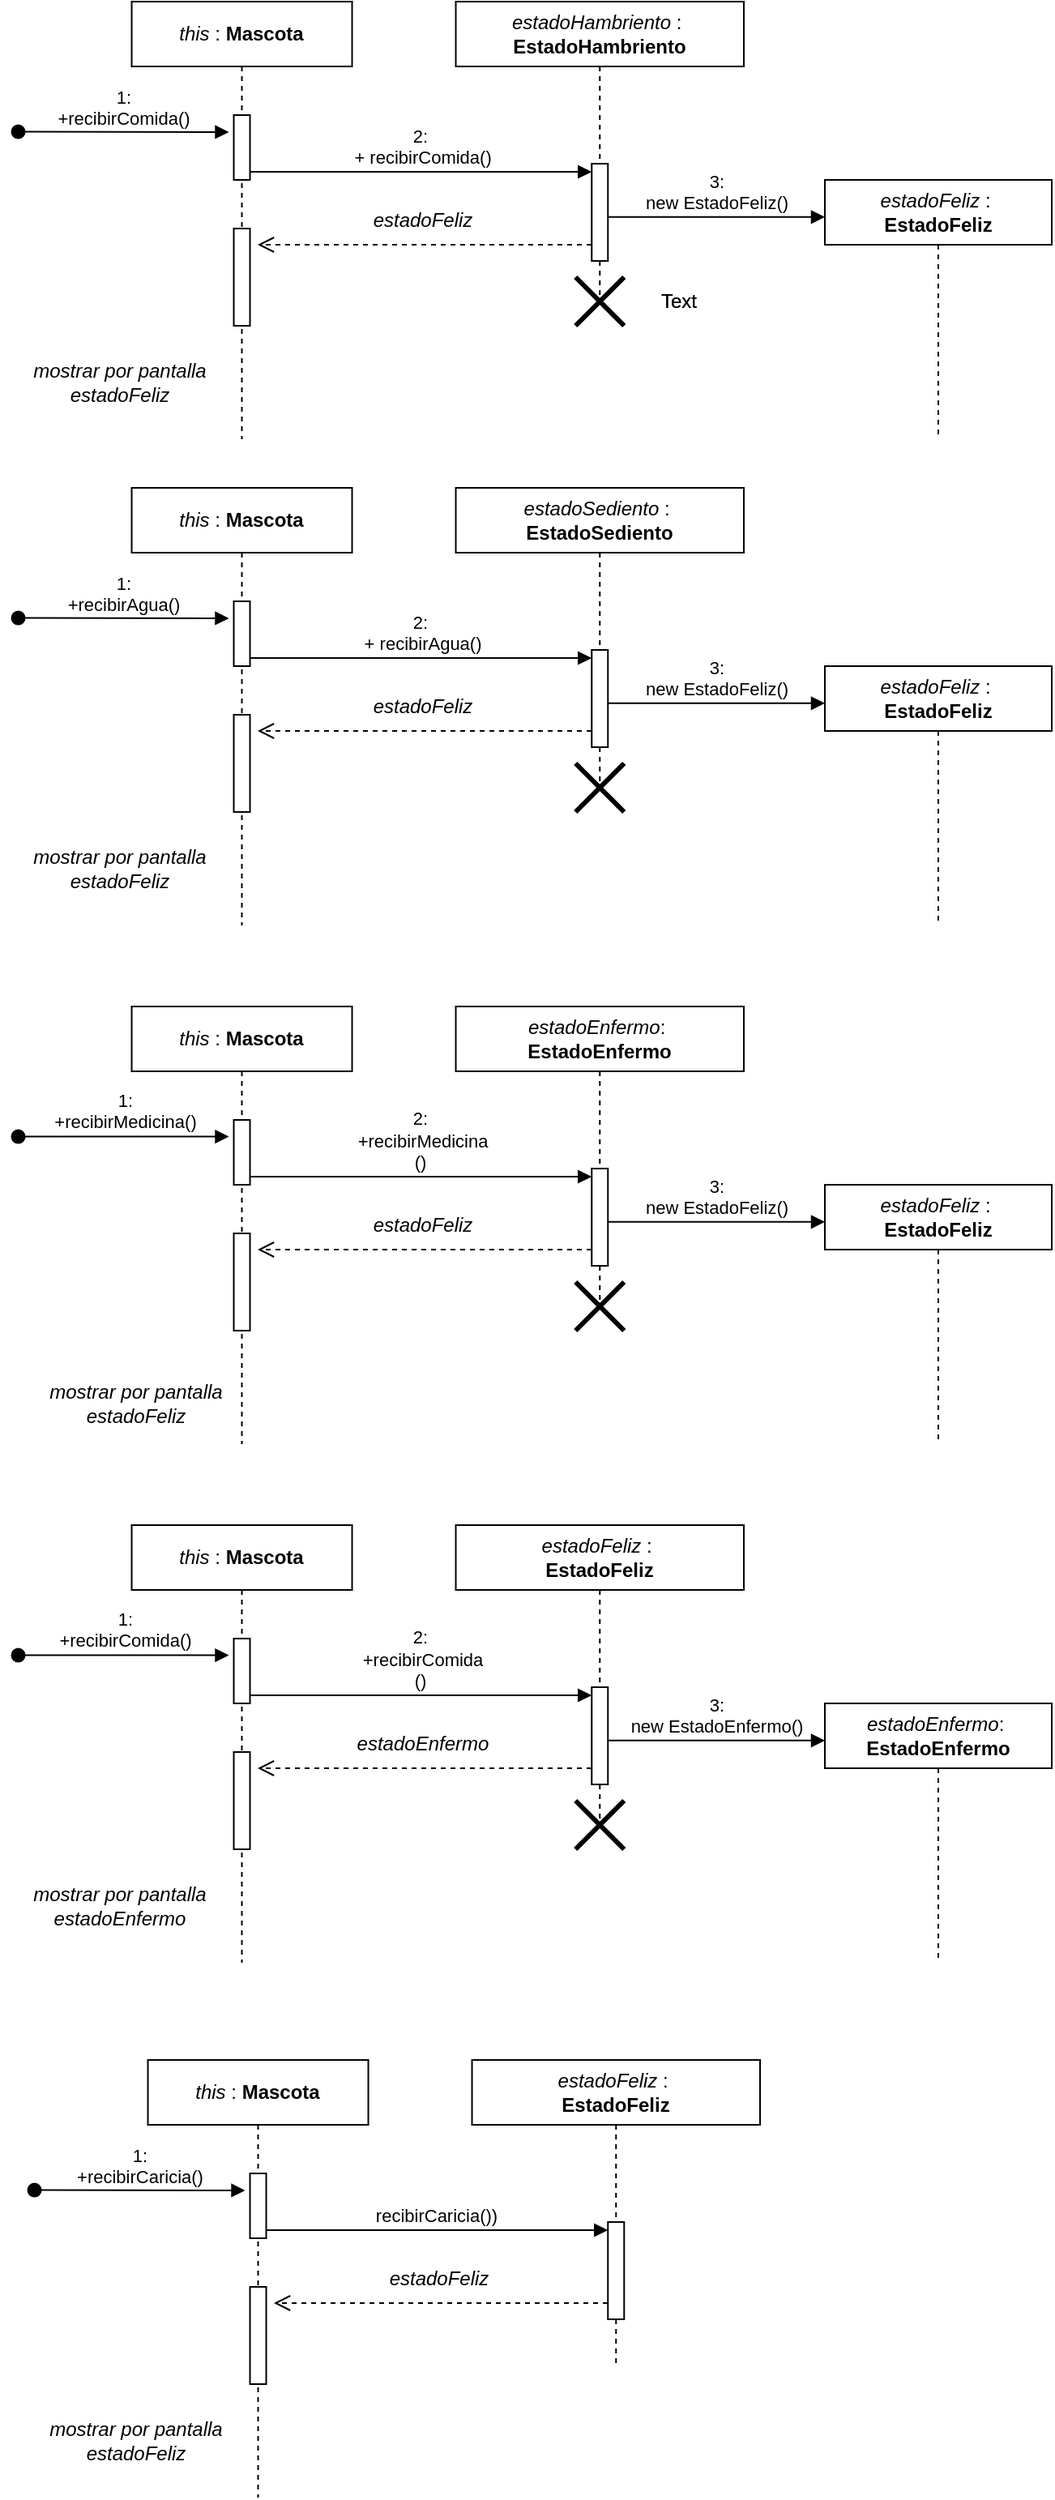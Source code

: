 <mxfile version="22.1.3" type="google">
  <diagram name="Página-1" id="zJc5hzAkgvO5rgfo7cWq">
    <mxGraphModel grid="1" page="1" gridSize="10" guides="1" tooltips="1" connect="1" arrows="1" fold="1" pageScale="1" pageWidth="827" pageHeight="1169" math="0" shadow="0">
      <root>
        <mxCell id="0" />
        <mxCell id="1" parent="0" />
        <mxCell id="Zt3mCWF-h2V0yo3Kd6dN-1" value="&lt;i&gt;this&lt;/i&gt; : &lt;b&gt;Mascota&lt;/b&gt;" style="shape=umlLifeline;perimeter=lifelinePerimeter;whiteSpace=wrap;html=1;container=0;dropTarget=0;collapsible=0;recursiveResize=0;outlineConnect=0;portConstraint=eastwest;newEdgeStyle={&quot;edgeStyle&quot;:&quot;elbowEdgeStyle&quot;,&quot;elbow&quot;:&quot;vertical&quot;,&quot;curved&quot;:0,&quot;rounded&quot;:0};" vertex="1" parent="1">
          <mxGeometry x="132.26" y="-1070" width="136" height="270" as="geometry" />
        </mxCell>
        <mxCell id="Zt3mCWF-h2V0yo3Kd6dN-2" value="" style="html=1;points=[];perimeter=orthogonalPerimeter;outlineConnect=0;targetShapes=umlLifeline;portConstraint=eastwest;newEdgeStyle={&quot;edgeStyle&quot;:&quot;elbowEdgeStyle&quot;,&quot;elbow&quot;:&quot;vertical&quot;,&quot;curved&quot;:0,&quot;rounded&quot;:0};" vertex="1" parent="Zt3mCWF-h2V0yo3Kd6dN-1">
          <mxGeometry x="63" y="70" width="10" height="40" as="geometry" />
        </mxCell>
        <mxCell id="Zt3mCWF-h2V0yo3Kd6dN-3" value="" style="html=1;points=[];perimeter=orthogonalPerimeter;outlineConnect=0;targetShapes=umlLifeline;portConstraint=eastwest;newEdgeStyle={&quot;edgeStyle&quot;:&quot;elbowEdgeStyle&quot;,&quot;elbow&quot;:&quot;vertical&quot;,&quot;curved&quot;:0,&quot;rounded&quot;:0};" vertex="1" parent="Zt3mCWF-h2V0yo3Kd6dN-1">
          <mxGeometry x="63" y="140" width="10" height="60" as="geometry" />
        </mxCell>
        <mxCell id="Zt3mCWF-h2V0yo3Kd6dN-4" value="&lt;i style=&quot;border-color: var(--border-color);&quot;&gt;estadoHambriento&lt;/i&gt;&amp;nbsp;:&amp;nbsp;&lt;br&gt;&lt;b style=&quot;border-color: var(--border-color);&quot;&gt;EstadoHambriento&lt;/b&gt;" style="shape=umlLifeline;perimeter=lifelinePerimeter;whiteSpace=wrap;html=1;container=0;dropTarget=0;collapsible=0;recursiveResize=0;outlineConnect=0;portConstraint=eastwest;newEdgeStyle={&quot;edgeStyle&quot;:&quot;elbowEdgeStyle&quot;,&quot;elbow&quot;:&quot;vertical&quot;,&quot;curved&quot;:0,&quot;rounded&quot;:0};" vertex="1" parent="1">
          <mxGeometry x="332.26" y="-1070" width="177.74" height="190" as="geometry" />
        </mxCell>
        <mxCell id="Zt3mCWF-h2V0yo3Kd6dN-5" value="" style="html=1;points=[];perimeter=orthogonalPerimeter;outlineConnect=0;targetShapes=umlLifeline;portConstraint=eastwest;newEdgeStyle={&quot;edgeStyle&quot;:&quot;elbowEdgeStyle&quot;,&quot;elbow&quot;:&quot;vertical&quot;,&quot;curved&quot;:0,&quot;rounded&quot;:0};" vertex="1" parent="Zt3mCWF-h2V0yo3Kd6dN-4">
          <mxGeometry x="83.87" y="100" width="10" height="60" as="geometry" />
        </mxCell>
        <mxCell id="Zt3mCWF-h2V0yo3Kd6dN-6" value="" style="shape=umlDestroy;whiteSpace=wrap;html=1;strokeWidth=3;targetShapes=umlLifeline;" vertex="1" parent="Zt3mCWF-h2V0yo3Kd6dN-4">
          <mxGeometry x="73.87" y="170" width="30" height="30" as="geometry" />
        </mxCell>
        <mxCell id="Zt3mCWF-h2V0yo3Kd6dN-7" value="2:&lt;br&gt;&amp;nbsp;+ recibirComida()" style="html=1;verticalAlign=bottom;endArrow=block;edgeStyle=elbowEdgeStyle;elbow=horizontal;curved=0;rounded=0;" edge="1" parent="1" target="Zt3mCWF-h2V0yo3Kd6dN-5">
          <mxGeometry x="-0.007" relative="1" as="geometry">
            <mxPoint x="205.26" y="-965" as="sourcePoint" />
            <Array as="points">
              <mxPoint x="310" y="-965" />
            </Array>
            <mxPoint x="384.54" y="-964.97" as="targetPoint" />
            <mxPoint as="offset" />
          </mxGeometry>
        </mxCell>
        <mxCell id="Zt3mCWF-h2V0yo3Kd6dN-8" value="1:&lt;br&gt;+recibirComida()" style="html=1;verticalAlign=bottom;startArrow=oval;startFill=1;endArrow=block;startSize=8;edgeStyle=elbowEdgeStyle;elbow=vertical;curved=0;rounded=0;" edge="1" parent="1">
          <mxGeometry width="60" relative="1" as="geometry">
            <mxPoint x="62.26" y="-989.724" as="sourcePoint" />
            <mxPoint x="192.26" y="-989.69" as="targetPoint" />
          </mxGeometry>
        </mxCell>
        <mxCell id="Zt3mCWF-h2V0yo3Kd6dN-9" value="" style="html=1;verticalAlign=bottom;endArrow=open;dashed=1;endSize=8;edgeStyle=elbowEdgeStyle;elbow=vertical;curved=0;rounded=0;exitX=0.473;exitY=0.574;exitDx=0;exitDy=0;exitPerimeter=0;" edge="1" parent="1">
          <mxGeometry x="-0.003" relative="1" as="geometry">
            <mxPoint x="416.001" y="-919.94" as="sourcePoint" />
            <mxPoint x="210" y="-920" as="targetPoint" />
            <mxPoint as="offset" />
            <Array as="points" />
          </mxGeometry>
        </mxCell>
        <mxCell id="Zt3mCWF-h2V0yo3Kd6dN-11" value="&lt;i style=&quot;border-color: var(--border-color);&quot;&gt;estadoFeliz&lt;/i&gt;" style="text;html=1;strokeColor=none;fillColor=none;align=center;verticalAlign=middle;whiteSpace=wrap;rounded=0;" vertex="1" parent="1">
          <mxGeometry x="267" y="-950" width="90" height="30" as="geometry" />
        </mxCell>
        <mxCell id="Zt3mCWF-h2V0yo3Kd6dN-12" value="&lt;i style=&quot;border-color: var(--border-color);&quot;&gt;estadoFeliz&lt;/i&gt;&amp;nbsp;:&amp;nbsp;&lt;br&gt;&lt;b style=&quot;border-color: var(--border-color);&quot;&gt;EstadoFeliz&lt;/b&gt;" style="shape=umlLifeline;perimeter=lifelinePerimeter;whiteSpace=wrap;html=1;container=1;dropTarget=0;collapsible=0;recursiveResize=0;outlineConnect=0;portConstraint=eastwest;newEdgeStyle={&quot;curved&quot;:0,&quot;rounded&quot;:0};" vertex="1" parent="1">
          <mxGeometry x="560" y="-960" width="140" height="160" as="geometry" />
        </mxCell>
        <mxCell id="Zt3mCWF-h2V0yo3Kd6dN-13" value="3:&lt;br&gt;new EstadoFeliz()" style="html=1;verticalAlign=bottom;startArrow=none;startFill=0;endArrow=block;curved=0;rounded=0;entryX=0;entryY=0.143;entryDx=0;entryDy=0;entryPerimeter=0;strokeColor=default;" edge="1" parent="1" source="Zt3mCWF-h2V0yo3Kd6dN-5" target="Zt3mCWF-h2V0yo3Kd6dN-12">
          <mxGeometry x="-0.001" width="60" relative="1" as="geometry">
            <mxPoint x="430" y="-940" as="sourcePoint" />
            <mxPoint x="550" y="-940" as="targetPoint" />
            <mxPoint as="offset" />
          </mxGeometry>
        </mxCell>
        <mxCell id="Zt3mCWF-h2V0yo3Kd6dN-15" value="&lt;i&gt;this&lt;/i&gt; : &lt;b&gt;Mascota&lt;/b&gt;" style="shape=umlLifeline;perimeter=lifelinePerimeter;whiteSpace=wrap;html=1;container=0;dropTarget=0;collapsible=0;recursiveResize=0;outlineConnect=0;portConstraint=eastwest;newEdgeStyle={&quot;edgeStyle&quot;:&quot;elbowEdgeStyle&quot;,&quot;elbow&quot;:&quot;vertical&quot;,&quot;curved&quot;:0,&quot;rounded&quot;:0};" vertex="1" parent="1">
          <mxGeometry x="132.26" y="-770" width="136" height="270" as="geometry" />
        </mxCell>
        <mxCell id="Zt3mCWF-h2V0yo3Kd6dN-16" value="" style="html=1;points=[];perimeter=orthogonalPerimeter;outlineConnect=0;targetShapes=umlLifeline;portConstraint=eastwest;newEdgeStyle={&quot;edgeStyle&quot;:&quot;elbowEdgeStyle&quot;,&quot;elbow&quot;:&quot;vertical&quot;,&quot;curved&quot;:0,&quot;rounded&quot;:0};" vertex="1" parent="Zt3mCWF-h2V0yo3Kd6dN-15">
          <mxGeometry x="63" y="70" width="10" height="40" as="geometry" />
        </mxCell>
        <mxCell id="Zt3mCWF-h2V0yo3Kd6dN-17" value="" style="html=1;points=[];perimeter=orthogonalPerimeter;outlineConnect=0;targetShapes=umlLifeline;portConstraint=eastwest;newEdgeStyle={&quot;edgeStyle&quot;:&quot;elbowEdgeStyle&quot;,&quot;elbow&quot;:&quot;vertical&quot;,&quot;curved&quot;:0,&quot;rounded&quot;:0};" vertex="1" parent="Zt3mCWF-h2V0yo3Kd6dN-15">
          <mxGeometry x="63" y="140" width="10" height="60" as="geometry" />
        </mxCell>
        <mxCell id="Zt3mCWF-h2V0yo3Kd6dN-18" value="&lt;i style=&quot;border-color: var(--border-color);&quot;&gt;estadoSediento&lt;/i&gt;&amp;nbsp;:&amp;nbsp;&lt;br&gt;&lt;b style=&quot;border-color: var(--border-color);&quot;&gt;EstadoSediento&lt;/b&gt;" style="shape=umlLifeline;perimeter=lifelinePerimeter;whiteSpace=wrap;html=1;container=0;dropTarget=0;collapsible=0;recursiveResize=0;outlineConnect=0;portConstraint=eastwest;newEdgeStyle={&quot;edgeStyle&quot;:&quot;elbowEdgeStyle&quot;,&quot;elbow&quot;:&quot;vertical&quot;,&quot;curved&quot;:0,&quot;rounded&quot;:0};" vertex="1" parent="1">
          <mxGeometry x="332.26" y="-770" width="177.74" height="190" as="geometry" />
        </mxCell>
        <mxCell id="Zt3mCWF-h2V0yo3Kd6dN-19" value="" style="html=1;points=[];perimeter=orthogonalPerimeter;outlineConnect=0;targetShapes=umlLifeline;portConstraint=eastwest;newEdgeStyle={&quot;edgeStyle&quot;:&quot;elbowEdgeStyle&quot;,&quot;elbow&quot;:&quot;vertical&quot;,&quot;curved&quot;:0,&quot;rounded&quot;:0};" vertex="1" parent="Zt3mCWF-h2V0yo3Kd6dN-18">
          <mxGeometry x="83.87" y="100" width="10" height="60" as="geometry" />
        </mxCell>
        <mxCell id="Zt3mCWF-h2V0yo3Kd6dN-20" value="" style="shape=umlDestroy;whiteSpace=wrap;html=1;strokeWidth=3;targetShapes=umlLifeline;" vertex="1" parent="Zt3mCWF-h2V0yo3Kd6dN-18">
          <mxGeometry x="73.87" y="170" width="30" height="30" as="geometry" />
        </mxCell>
        <mxCell id="Zt3mCWF-h2V0yo3Kd6dN-21" value="2:&lt;br&gt;&amp;nbsp;+ recibirAgua()" style="html=1;verticalAlign=bottom;endArrow=block;edgeStyle=elbowEdgeStyle;elbow=horizontal;curved=0;rounded=0;" edge="1" parent="1" target="Zt3mCWF-h2V0yo3Kd6dN-19">
          <mxGeometry x="-0.007" relative="1" as="geometry">
            <mxPoint x="205.26" y="-665" as="sourcePoint" />
            <Array as="points">
              <mxPoint x="310" y="-665" />
            </Array>
            <mxPoint x="384.54" y="-664.97" as="targetPoint" />
            <mxPoint as="offset" />
          </mxGeometry>
        </mxCell>
        <mxCell id="Zt3mCWF-h2V0yo3Kd6dN-22" value="1:&lt;br&gt;+recibirAgua()" style="html=1;verticalAlign=bottom;startArrow=oval;startFill=1;endArrow=block;startSize=8;edgeStyle=elbowEdgeStyle;elbow=vertical;curved=0;rounded=0;" edge="1" parent="1">
          <mxGeometry width="60" relative="1" as="geometry">
            <mxPoint x="62.26" y="-689.724" as="sourcePoint" />
            <mxPoint x="192.26" y="-689.69" as="targetPoint" />
          </mxGeometry>
        </mxCell>
        <mxCell id="Zt3mCWF-h2V0yo3Kd6dN-23" value="" style="html=1;verticalAlign=bottom;endArrow=open;dashed=1;endSize=8;edgeStyle=elbowEdgeStyle;elbow=vertical;curved=0;rounded=0;exitX=0.473;exitY=0.574;exitDx=0;exitDy=0;exitPerimeter=0;" edge="1" parent="1">
          <mxGeometry x="-0.003" relative="1" as="geometry">
            <mxPoint x="416.001" y="-619.94" as="sourcePoint" />
            <mxPoint x="210" y="-620" as="targetPoint" />
            <mxPoint as="offset" />
            <Array as="points" />
          </mxGeometry>
        </mxCell>
        <mxCell id="Zt3mCWF-h2V0yo3Kd6dN-25" value="&lt;i style=&quot;border-color: var(--border-color);&quot;&gt;estadoFeliz&lt;/i&gt;" style="text;html=1;strokeColor=none;fillColor=none;align=center;verticalAlign=middle;whiteSpace=wrap;rounded=0;" vertex="1" parent="1">
          <mxGeometry x="267" y="-650" width="90" height="30" as="geometry" />
        </mxCell>
        <mxCell id="Zt3mCWF-h2V0yo3Kd6dN-26" value="&lt;i style=&quot;border-color: var(--border-color);&quot;&gt;estadoFeliz&lt;/i&gt;&amp;nbsp;:&amp;nbsp;&lt;br&gt;&lt;b style=&quot;border-color: var(--border-color);&quot;&gt;EstadoFeliz&lt;/b&gt;" style="shape=umlLifeline;perimeter=lifelinePerimeter;whiteSpace=wrap;html=1;container=1;dropTarget=0;collapsible=0;recursiveResize=0;outlineConnect=0;portConstraint=eastwest;newEdgeStyle={&quot;curved&quot;:0,&quot;rounded&quot;:0};" vertex="1" parent="1">
          <mxGeometry x="560" y="-660" width="140" height="160" as="geometry" />
        </mxCell>
        <mxCell id="Zt3mCWF-h2V0yo3Kd6dN-27" value="3:&lt;br&gt;new EstadoFeliz()" style="html=1;verticalAlign=bottom;startArrow=none;startFill=0;endArrow=block;curved=0;rounded=0;entryX=0;entryY=0.143;entryDx=0;entryDy=0;entryPerimeter=0;strokeColor=default;" edge="1" parent="1" source="Zt3mCWF-h2V0yo3Kd6dN-19" target="Zt3mCWF-h2V0yo3Kd6dN-26">
          <mxGeometry x="-0.001" width="60" relative="1" as="geometry">
            <mxPoint x="430" y="-640" as="sourcePoint" />
            <mxPoint x="550" y="-640" as="targetPoint" />
            <mxPoint as="offset" />
          </mxGeometry>
        </mxCell>
        <mxCell id="Zt3mCWF-h2V0yo3Kd6dN-43" value="&lt;i&gt;this&lt;/i&gt; : &lt;b&gt;Mascota&lt;/b&gt;" style="shape=umlLifeline;perimeter=lifelinePerimeter;whiteSpace=wrap;html=1;container=0;dropTarget=0;collapsible=0;recursiveResize=0;outlineConnect=0;portConstraint=eastwest;newEdgeStyle={&quot;edgeStyle&quot;:&quot;elbowEdgeStyle&quot;,&quot;elbow&quot;:&quot;vertical&quot;,&quot;curved&quot;:0,&quot;rounded&quot;:0};" vertex="1" parent="1">
          <mxGeometry x="132.26" y="-450" width="136" height="270" as="geometry" />
        </mxCell>
        <mxCell id="Zt3mCWF-h2V0yo3Kd6dN-44" value="" style="html=1;points=[];perimeter=orthogonalPerimeter;outlineConnect=0;targetShapes=umlLifeline;portConstraint=eastwest;newEdgeStyle={&quot;edgeStyle&quot;:&quot;elbowEdgeStyle&quot;,&quot;elbow&quot;:&quot;vertical&quot;,&quot;curved&quot;:0,&quot;rounded&quot;:0};" vertex="1" parent="Zt3mCWF-h2V0yo3Kd6dN-43">
          <mxGeometry x="63" y="70" width="10" height="40" as="geometry" />
        </mxCell>
        <mxCell id="Zt3mCWF-h2V0yo3Kd6dN-45" value="" style="html=1;points=[];perimeter=orthogonalPerimeter;outlineConnect=0;targetShapes=umlLifeline;portConstraint=eastwest;newEdgeStyle={&quot;edgeStyle&quot;:&quot;elbowEdgeStyle&quot;,&quot;elbow&quot;:&quot;vertical&quot;,&quot;curved&quot;:0,&quot;rounded&quot;:0};" vertex="1" parent="Zt3mCWF-h2V0yo3Kd6dN-43">
          <mxGeometry x="63" y="140" width="10" height="60" as="geometry" />
        </mxCell>
        <mxCell id="Zt3mCWF-h2V0yo3Kd6dN-46" value="&lt;i style=&quot;border-color: var(--border-color);&quot;&gt;estadoEnfermo&lt;/i&gt;:&amp;nbsp;&lt;br&gt;&lt;b style=&quot;border-color: var(--border-color);&quot;&gt;EstadoEnfermo&lt;/b&gt;" style="shape=umlLifeline;perimeter=lifelinePerimeter;whiteSpace=wrap;html=1;container=0;dropTarget=0;collapsible=0;recursiveResize=0;outlineConnect=0;portConstraint=eastwest;newEdgeStyle={&quot;edgeStyle&quot;:&quot;elbowEdgeStyle&quot;,&quot;elbow&quot;:&quot;vertical&quot;,&quot;curved&quot;:0,&quot;rounded&quot;:0};" vertex="1" parent="1">
          <mxGeometry x="332.26" y="-450" width="177.74" height="190" as="geometry" />
        </mxCell>
        <mxCell id="Zt3mCWF-h2V0yo3Kd6dN-47" value="" style="html=1;points=[];perimeter=orthogonalPerimeter;outlineConnect=0;targetShapes=umlLifeline;portConstraint=eastwest;newEdgeStyle={&quot;edgeStyle&quot;:&quot;elbowEdgeStyle&quot;,&quot;elbow&quot;:&quot;vertical&quot;,&quot;curved&quot;:0,&quot;rounded&quot;:0};" vertex="1" parent="Zt3mCWF-h2V0yo3Kd6dN-46">
          <mxGeometry x="83.87" y="100" width="10" height="60" as="geometry" />
        </mxCell>
        <mxCell id="Zt3mCWF-h2V0yo3Kd6dN-48" value="" style="shape=umlDestroy;whiteSpace=wrap;html=1;strokeWidth=3;targetShapes=umlLifeline;" vertex="1" parent="Zt3mCWF-h2V0yo3Kd6dN-46">
          <mxGeometry x="73.87" y="170" width="30" height="30" as="geometry" />
        </mxCell>
        <mxCell id="Zt3mCWF-h2V0yo3Kd6dN-49" value="2:&lt;br&gt;&amp;nbsp;+recibirMedicina&lt;br&gt;()" style="html=1;verticalAlign=bottom;endArrow=block;edgeStyle=elbowEdgeStyle;elbow=horizontal;curved=0;rounded=0;" edge="1" parent="1" target="Zt3mCWF-h2V0yo3Kd6dN-47">
          <mxGeometry x="-0.007" relative="1" as="geometry">
            <mxPoint x="205.26" y="-345" as="sourcePoint" />
            <Array as="points">
              <mxPoint x="310" y="-345" />
            </Array>
            <mxPoint x="384.54" y="-344.97" as="targetPoint" />
            <mxPoint as="offset" />
          </mxGeometry>
        </mxCell>
        <mxCell id="Zt3mCWF-h2V0yo3Kd6dN-50" value="1:&lt;br&gt;+recibirMedicina()" style="html=1;verticalAlign=bottom;startArrow=oval;startFill=1;endArrow=block;startSize=8;edgeStyle=elbowEdgeStyle;elbow=horizontal;curved=0;rounded=0;" edge="1" parent="1">
          <mxGeometry width="60" relative="1" as="geometry">
            <mxPoint x="62.26" y="-369.724" as="sourcePoint" />
            <mxPoint x="192.26" y="-369.69" as="targetPoint" />
          </mxGeometry>
        </mxCell>
        <mxCell id="Zt3mCWF-h2V0yo3Kd6dN-51" value="" style="html=1;verticalAlign=bottom;endArrow=open;dashed=1;endSize=8;edgeStyle=elbowEdgeStyle;elbow=vertical;curved=0;rounded=0;exitX=0.473;exitY=0.574;exitDx=0;exitDy=0;exitPerimeter=0;" edge="1" parent="1">
          <mxGeometry x="-0.003" relative="1" as="geometry">
            <mxPoint x="416.001" y="-299.94" as="sourcePoint" />
            <mxPoint x="210" y="-300" as="targetPoint" />
            <mxPoint as="offset" />
            <Array as="points" />
          </mxGeometry>
        </mxCell>
        <mxCell id="Zt3mCWF-h2V0yo3Kd6dN-52" value="&lt;i style=&quot;border-color: var(--border-color);&quot;&gt;estadoFeliz&lt;/i&gt;" style="text;html=1;strokeColor=none;fillColor=none;align=center;verticalAlign=middle;whiteSpace=wrap;rounded=0;" vertex="1" parent="1">
          <mxGeometry x="267" y="-330" width="90" height="30" as="geometry" />
        </mxCell>
        <mxCell id="Zt3mCWF-h2V0yo3Kd6dN-53" value="&lt;i style=&quot;border-color: var(--border-color);&quot;&gt;estadoFeliz&lt;/i&gt;&amp;nbsp;:&amp;nbsp;&lt;br&gt;&lt;b style=&quot;border-color: var(--border-color);&quot;&gt;EstadoFeliz&lt;/b&gt;" style="shape=umlLifeline;perimeter=lifelinePerimeter;whiteSpace=wrap;html=1;container=1;dropTarget=0;collapsible=0;recursiveResize=0;outlineConnect=0;portConstraint=eastwest;newEdgeStyle={&quot;curved&quot;:0,&quot;rounded&quot;:0};" vertex="1" parent="1">
          <mxGeometry x="560" y="-340" width="140" height="160" as="geometry" />
        </mxCell>
        <mxCell id="Zt3mCWF-h2V0yo3Kd6dN-54" value="3:&lt;br&gt;new EstadoFeliz()" style="html=1;verticalAlign=bottom;startArrow=none;startFill=0;endArrow=block;curved=0;rounded=0;entryX=0;entryY=0.143;entryDx=0;entryDy=0;entryPerimeter=0;strokeColor=default;" edge="1" parent="1" source="Zt3mCWF-h2V0yo3Kd6dN-47" target="Zt3mCWF-h2V0yo3Kd6dN-53">
          <mxGeometry x="-0.001" width="60" relative="1" as="geometry">
            <mxPoint x="430" y="-320" as="sourcePoint" />
            <mxPoint x="550" y="-320" as="targetPoint" />
            <mxPoint as="offset" />
          </mxGeometry>
        </mxCell>
        <mxCell id="Zt3mCWF-h2V0yo3Kd6dN-55" value="&lt;i&gt;this&lt;/i&gt; : &lt;b&gt;Mascota&lt;/b&gt;" style="shape=umlLifeline;perimeter=lifelinePerimeter;whiteSpace=wrap;html=1;container=0;dropTarget=0;collapsible=0;recursiveResize=0;outlineConnect=0;portConstraint=eastwest;newEdgeStyle={&quot;edgeStyle&quot;:&quot;elbowEdgeStyle&quot;,&quot;elbow&quot;:&quot;vertical&quot;,&quot;curved&quot;:0,&quot;rounded&quot;:0};" vertex="1" parent="1">
          <mxGeometry x="132.26" y="-130" width="136" height="270" as="geometry" />
        </mxCell>
        <mxCell id="Zt3mCWF-h2V0yo3Kd6dN-56" value="" style="html=1;points=[];perimeter=orthogonalPerimeter;outlineConnect=0;targetShapes=umlLifeline;portConstraint=eastwest;newEdgeStyle={&quot;edgeStyle&quot;:&quot;elbowEdgeStyle&quot;,&quot;elbow&quot;:&quot;vertical&quot;,&quot;curved&quot;:0,&quot;rounded&quot;:0};" vertex="1" parent="Zt3mCWF-h2V0yo3Kd6dN-55">
          <mxGeometry x="63" y="70" width="10" height="40" as="geometry" />
        </mxCell>
        <mxCell id="Zt3mCWF-h2V0yo3Kd6dN-57" value="" style="html=1;points=[];perimeter=orthogonalPerimeter;outlineConnect=0;targetShapes=umlLifeline;portConstraint=eastwest;newEdgeStyle={&quot;edgeStyle&quot;:&quot;elbowEdgeStyle&quot;,&quot;elbow&quot;:&quot;vertical&quot;,&quot;curved&quot;:0,&quot;rounded&quot;:0};" vertex="1" parent="Zt3mCWF-h2V0yo3Kd6dN-55">
          <mxGeometry x="63" y="140" width="10" height="60" as="geometry" />
        </mxCell>
        <mxCell id="Zt3mCWF-h2V0yo3Kd6dN-58" value="&lt;i style=&quot;border-color: var(--border-color);&quot;&gt;estadoFeliz&lt;/i&gt;&amp;nbsp;:&amp;nbsp;&lt;br&gt;&lt;b style=&quot;border-color: var(--border-color);&quot;&gt;EstadoFeliz&lt;/b&gt;" style="shape=umlLifeline;perimeter=lifelinePerimeter;whiteSpace=wrap;html=1;container=0;dropTarget=0;collapsible=0;recursiveResize=0;outlineConnect=0;portConstraint=eastwest;newEdgeStyle={&quot;edgeStyle&quot;:&quot;elbowEdgeStyle&quot;,&quot;elbow&quot;:&quot;vertical&quot;,&quot;curved&quot;:0,&quot;rounded&quot;:0};" vertex="1" parent="1">
          <mxGeometry x="332.26" y="-130" width="177.74" height="190" as="geometry" />
        </mxCell>
        <mxCell id="Zt3mCWF-h2V0yo3Kd6dN-59" value="" style="html=1;points=[];perimeter=orthogonalPerimeter;outlineConnect=0;targetShapes=umlLifeline;portConstraint=eastwest;newEdgeStyle={&quot;edgeStyle&quot;:&quot;elbowEdgeStyle&quot;,&quot;elbow&quot;:&quot;vertical&quot;,&quot;curved&quot;:0,&quot;rounded&quot;:0};" vertex="1" parent="Zt3mCWF-h2V0yo3Kd6dN-58">
          <mxGeometry x="83.87" y="100" width="10" height="60" as="geometry" />
        </mxCell>
        <mxCell id="Zt3mCWF-h2V0yo3Kd6dN-60" value="" style="shape=umlDestroy;whiteSpace=wrap;html=1;strokeWidth=3;targetShapes=umlLifeline;" vertex="1" parent="Zt3mCWF-h2V0yo3Kd6dN-58">
          <mxGeometry x="73.87" y="170" width="30" height="30" as="geometry" />
        </mxCell>
        <mxCell id="Zt3mCWF-h2V0yo3Kd6dN-61" value="2:&lt;br&gt;&amp;nbsp;+recibirComida&lt;br&gt;()" style="html=1;verticalAlign=bottom;endArrow=block;edgeStyle=elbowEdgeStyle;elbow=horizontal;curved=0;rounded=0;" edge="1" parent="1" target="Zt3mCWF-h2V0yo3Kd6dN-59">
          <mxGeometry x="-0.007" relative="1" as="geometry">
            <mxPoint x="205.26" y="-25" as="sourcePoint" />
            <Array as="points">
              <mxPoint x="310" y="-25" />
            </Array>
            <mxPoint x="384.54" y="-24.97" as="targetPoint" />
            <mxPoint as="offset" />
          </mxGeometry>
        </mxCell>
        <mxCell id="Zt3mCWF-h2V0yo3Kd6dN-62" value="1:&lt;br&gt;+recibirComida()" style="html=1;verticalAlign=bottom;startArrow=oval;startFill=1;endArrow=block;startSize=8;edgeStyle=elbowEdgeStyle;elbow=horizontal;curved=0;rounded=0;" edge="1" parent="1">
          <mxGeometry width="60" relative="1" as="geometry">
            <mxPoint x="62.26" y="-49.724" as="sourcePoint" />
            <mxPoint x="192.26" y="-49.69" as="targetPoint" />
          </mxGeometry>
        </mxCell>
        <mxCell id="Zt3mCWF-h2V0yo3Kd6dN-63" value="" style="html=1;verticalAlign=bottom;endArrow=open;dashed=1;endSize=8;edgeStyle=elbowEdgeStyle;elbow=vertical;curved=0;rounded=0;exitX=0.473;exitY=0.574;exitDx=0;exitDy=0;exitPerimeter=0;" edge="1" parent="1">
          <mxGeometry x="-0.003" relative="1" as="geometry">
            <mxPoint x="416.001" y="20.06" as="sourcePoint" />
            <mxPoint x="210" y="20" as="targetPoint" />
            <mxPoint as="offset" />
            <Array as="points" />
          </mxGeometry>
        </mxCell>
        <mxCell id="Zt3mCWF-h2V0yo3Kd6dN-64" value="&lt;i style=&quot;border-color: var(--border-color);&quot;&gt;estadoEnfermo&lt;/i&gt;" style="text;html=1;strokeColor=none;fillColor=none;align=center;verticalAlign=middle;whiteSpace=wrap;rounded=0;" vertex="1" parent="1">
          <mxGeometry x="267" y="-10" width="90" height="30" as="geometry" />
        </mxCell>
        <mxCell id="Zt3mCWF-h2V0yo3Kd6dN-65" value="&lt;i&gt;estadoEnfermo&lt;/i&gt;:&amp;nbsp;&lt;br&gt;&lt;b style=&quot;border-color: var(--border-color);&quot;&gt;EstadoEnfermo&lt;/b&gt;" style="shape=umlLifeline;perimeter=lifelinePerimeter;whiteSpace=wrap;html=1;container=1;dropTarget=0;collapsible=0;recursiveResize=0;outlineConnect=0;portConstraint=eastwest;newEdgeStyle={&quot;curved&quot;:0,&quot;rounded&quot;:0};" vertex="1" parent="1">
          <mxGeometry x="560" y="-20" width="140" height="160" as="geometry" />
        </mxCell>
        <mxCell id="Zt3mCWF-h2V0yo3Kd6dN-66" value="3:&lt;br&gt;new EstadoEnfermo()" style="html=1;verticalAlign=bottom;startArrow=none;startFill=0;endArrow=block;curved=0;rounded=0;entryX=0;entryY=0.143;entryDx=0;entryDy=0;entryPerimeter=0;strokeColor=default;" edge="1" parent="1" source="Zt3mCWF-h2V0yo3Kd6dN-59" target="Zt3mCWF-h2V0yo3Kd6dN-65">
          <mxGeometry x="-0.001" width="60" relative="1" as="geometry">
            <mxPoint x="430" as="sourcePoint" />
            <mxPoint x="550" as="targetPoint" />
            <mxPoint as="offset" />
          </mxGeometry>
        </mxCell>
        <mxCell id="PGDr-B33s8eXGLwwlDze-1" value="&lt;i style=&quot;border-color: var(--border-color);&quot;&gt;mostrar por pantalla&lt;br&gt;estadoFeliz&lt;/i&gt;" style="text;html=1;strokeColor=none;fillColor=none;align=center;verticalAlign=middle;whiteSpace=wrap;rounded=0;" vertex="1" parent="1">
          <mxGeometry x="60" y="-850" width="130" height="30" as="geometry" />
        </mxCell>
        <mxCell id="PGDr-B33s8eXGLwwlDze-2" value="&lt;i style=&quot;border-color: var(--border-color);&quot;&gt;mostrar por pantalla&lt;br&gt;estadoFeliz&lt;/i&gt;" style="text;html=1;strokeColor=none;fillColor=none;align=center;verticalAlign=middle;whiteSpace=wrap;rounded=0;" vertex="1" parent="1">
          <mxGeometry x="60" y="-550" width="130" height="30" as="geometry" />
        </mxCell>
        <mxCell id="PGDr-B33s8eXGLwwlDze-3" value="&lt;i style=&quot;border-color: var(--border-color);&quot;&gt;mostrar por pantalla&lt;br&gt;estadoFeliz&lt;/i&gt;" style="text;html=1;strokeColor=none;fillColor=none;align=center;verticalAlign=middle;whiteSpace=wrap;rounded=0;" vertex="1" parent="1">
          <mxGeometry x="70" y="-220" width="130" height="30" as="geometry" />
        </mxCell>
        <mxCell id="PGDr-B33s8eXGLwwlDze-6" value="&lt;i style=&quot;border-color: var(--border-color);&quot;&gt;mostrar por pantalla&lt;br&gt;estadoEnfermo&lt;/i&gt;" style="text;html=1;strokeColor=none;fillColor=none;align=center;verticalAlign=middle;whiteSpace=wrap;rounded=0;" vertex="1" parent="1">
          <mxGeometry x="60" y="90" width="130" height="30" as="geometry" />
        </mxCell>
        <mxCell id="7RJ24ZcCbR5_9qHgyME--1" value="&lt;i&gt;this&lt;/i&gt; : &lt;b&gt;Mascota&lt;/b&gt;" style="shape=umlLifeline;perimeter=lifelinePerimeter;whiteSpace=wrap;html=1;container=0;dropTarget=0;collapsible=0;recursiveResize=0;outlineConnect=0;portConstraint=eastwest;newEdgeStyle={&quot;edgeStyle&quot;:&quot;elbowEdgeStyle&quot;,&quot;elbow&quot;:&quot;vertical&quot;,&quot;curved&quot;:0,&quot;rounded&quot;:0};" vertex="1" parent="1">
          <mxGeometry x="142.26" y="200" width="136" height="270" as="geometry" />
        </mxCell>
        <mxCell id="7RJ24ZcCbR5_9qHgyME--2" value="" style="html=1;points=[];perimeter=orthogonalPerimeter;outlineConnect=0;targetShapes=umlLifeline;portConstraint=eastwest;newEdgeStyle={&quot;edgeStyle&quot;:&quot;elbowEdgeStyle&quot;,&quot;elbow&quot;:&quot;vertical&quot;,&quot;curved&quot;:0,&quot;rounded&quot;:0};" vertex="1" parent="7RJ24ZcCbR5_9qHgyME--1">
          <mxGeometry x="63" y="70" width="10" height="40" as="geometry" />
        </mxCell>
        <mxCell id="7RJ24ZcCbR5_9qHgyME--3" value="" style="html=1;points=[];perimeter=orthogonalPerimeter;outlineConnect=0;targetShapes=umlLifeline;portConstraint=eastwest;newEdgeStyle={&quot;edgeStyle&quot;:&quot;elbowEdgeStyle&quot;,&quot;elbow&quot;:&quot;vertical&quot;,&quot;curved&quot;:0,&quot;rounded&quot;:0};" vertex="1" parent="7RJ24ZcCbR5_9qHgyME--1">
          <mxGeometry x="63" y="140" width="10" height="60" as="geometry" />
        </mxCell>
        <mxCell id="7RJ24ZcCbR5_9qHgyME--4" value="&lt;i style=&quot;border-color: var(--border-color);&quot;&gt;estadoFeliz&lt;/i&gt;&amp;nbsp;:&amp;nbsp;&lt;br&gt;&lt;b style=&quot;border-color: var(--border-color);&quot;&gt;EstadoFeliz&lt;/b&gt;" style="shape=umlLifeline;perimeter=lifelinePerimeter;whiteSpace=wrap;html=1;container=0;dropTarget=0;collapsible=0;recursiveResize=0;outlineConnect=0;portConstraint=eastwest;newEdgeStyle={&quot;edgeStyle&quot;:&quot;elbowEdgeStyle&quot;,&quot;elbow&quot;:&quot;vertical&quot;,&quot;curved&quot;:0,&quot;rounded&quot;:0};" vertex="1" parent="1">
          <mxGeometry x="342.26" y="200" width="177.74" height="190" as="geometry" />
        </mxCell>
        <mxCell id="7RJ24ZcCbR5_9qHgyME--5" value="" style="html=1;points=[];perimeter=orthogonalPerimeter;outlineConnect=0;targetShapes=umlLifeline;portConstraint=eastwest;newEdgeStyle={&quot;edgeStyle&quot;:&quot;elbowEdgeStyle&quot;,&quot;elbow&quot;:&quot;vertical&quot;,&quot;curved&quot;:0,&quot;rounded&quot;:0};" vertex="1" parent="7RJ24ZcCbR5_9qHgyME--4">
          <mxGeometry x="83.87" y="100" width="10" height="60" as="geometry" />
        </mxCell>
        <mxCell id="7RJ24ZcCbR5_9qHgyME--7" value="recibirCaricia())" style="html=1;verticalAlign=bottom;endArrow=block;edgeStyle=elbowEdgeStyle;elbow=horizontal;curved=0;rounded=0;" edge="1" parent="1" target="7RJ24ZcCbR5_9qHgyME--5">
          <mxGeometry x="-0.007" relative="1" as="geometry">
            <mxPoint x="215.26" y="305" as="sourcePoint" />
            <Array as="points">
              <mxPoint x="320" y="305" />
            </Array>
            <mxPoint x="394.54" y="305.03" as="targetPoint" />
            <mxPoint as="offset" />
          </mxGeometry>
        </mxCell>
        <mxCell id="7RJ24ZcCbR5_9qHgyME--8" value="1:&lt;br&gt;+recibirCaricia()" style="html=1;verticalAlign=bottom;startArrow=oval;startFill=1;endArrow=block;startSize=8;edgeStyle=elbowEdgeStyle;elbow=vertical;curved=0;rounded=0;" edge="1" parent="1">
          <mxGeometry width="60" relative="1" as="geometry">
            <mxPoint x="72.26" y="280.276" as="sourcePoint" />
            <mxPoint x="202.26" y="280.31" as="targetPoint" />
          </mxGeometry>
        </mxCell>
        <mxCell id="7RJ24ZcCbR5_9qHgyME--9" value="" style="html=1;verticalAlign=bottom;endArrow=open;dashed=1;endSize=8;edgeStyle=elbowEdgeStyle;elbow=vertical;curved=0;rounded=0;exitX=0.473;exitY=0.574;exitDx=0;exitDy=0;exitPerimeter=0;" edge="1" parent="1">
          <mxGeometry x="-0.003" relative="1" as="geometry">
            <mxPoint x="426.001" y="350.06" as="sourcePoint" />
            <mxPoint x="220" y="350" as="targetPoint" />
            <mxPoint as="offset" />
            <Array as="points" />
          </mxGeometry>
        </mxCell>
        <mxCell id="7RJ24ZcCbR5_9qHgyME--10" value="&lt;i style=&quot;border-color: var(--border-color);&quot;&gt;estadoFeliz&lt;/i&gt;" style="text;html=1;strokeColor=none;fillColor=none;align=center;verticalAlign=middle;whiteSpace=wrap;rounded=0;" vertex="1" parent="1">
          <mxGeometry x="277" y="320" width="90" height="30" as="geometry" />
        </mxCell>
        <mxCell id="7RJ24ZcCbR5_9qHgyME--13" value="&lt;i style=&quot;border-color: var(--border-color);&quot;&gt;mostrar por pantalla&lt;br&gt;estadoFeliz&lt;/i&gt;" style="text;html=1;strokeColor=none;fillColor=none;align=center;verticalAlign=middle;whiteSpace=wrap;rounded=0;" vertex="1" parent="1">
          <mxGeometry x="70" y="420" width="130" height="30" as="geometry" />
        </mxCell>
        <mxCell id="7PbbpxSc7Q0vQVz2t-aV-1" value="Text" style="text;html=1;strokeColor=none;fillColor=none;align=center;verticalAlign=middle;whiteSpace=wrap;rounded=0;" vertex="1" parent="1">
          <mxGeometry x="440" y="-900" width="60" height="30" as="geometry" />
        </mxCell>
        <mxCell id="7PbbpxSc7Q0vQVz2t-aV-2" value="Text" style="text;html=1;strokeColor=none;fillColor=none;align=center;verticalAlign=middle;whiteSpace=wrap;rounded=0;" vertex="1" parent="1">
          <mxGeometry x="440" y="-900" width="60" height="30" as="geometry" />
        </mxCell>
      </root>
    </mxGraphModel>
  </diagram>
</mxfile>
